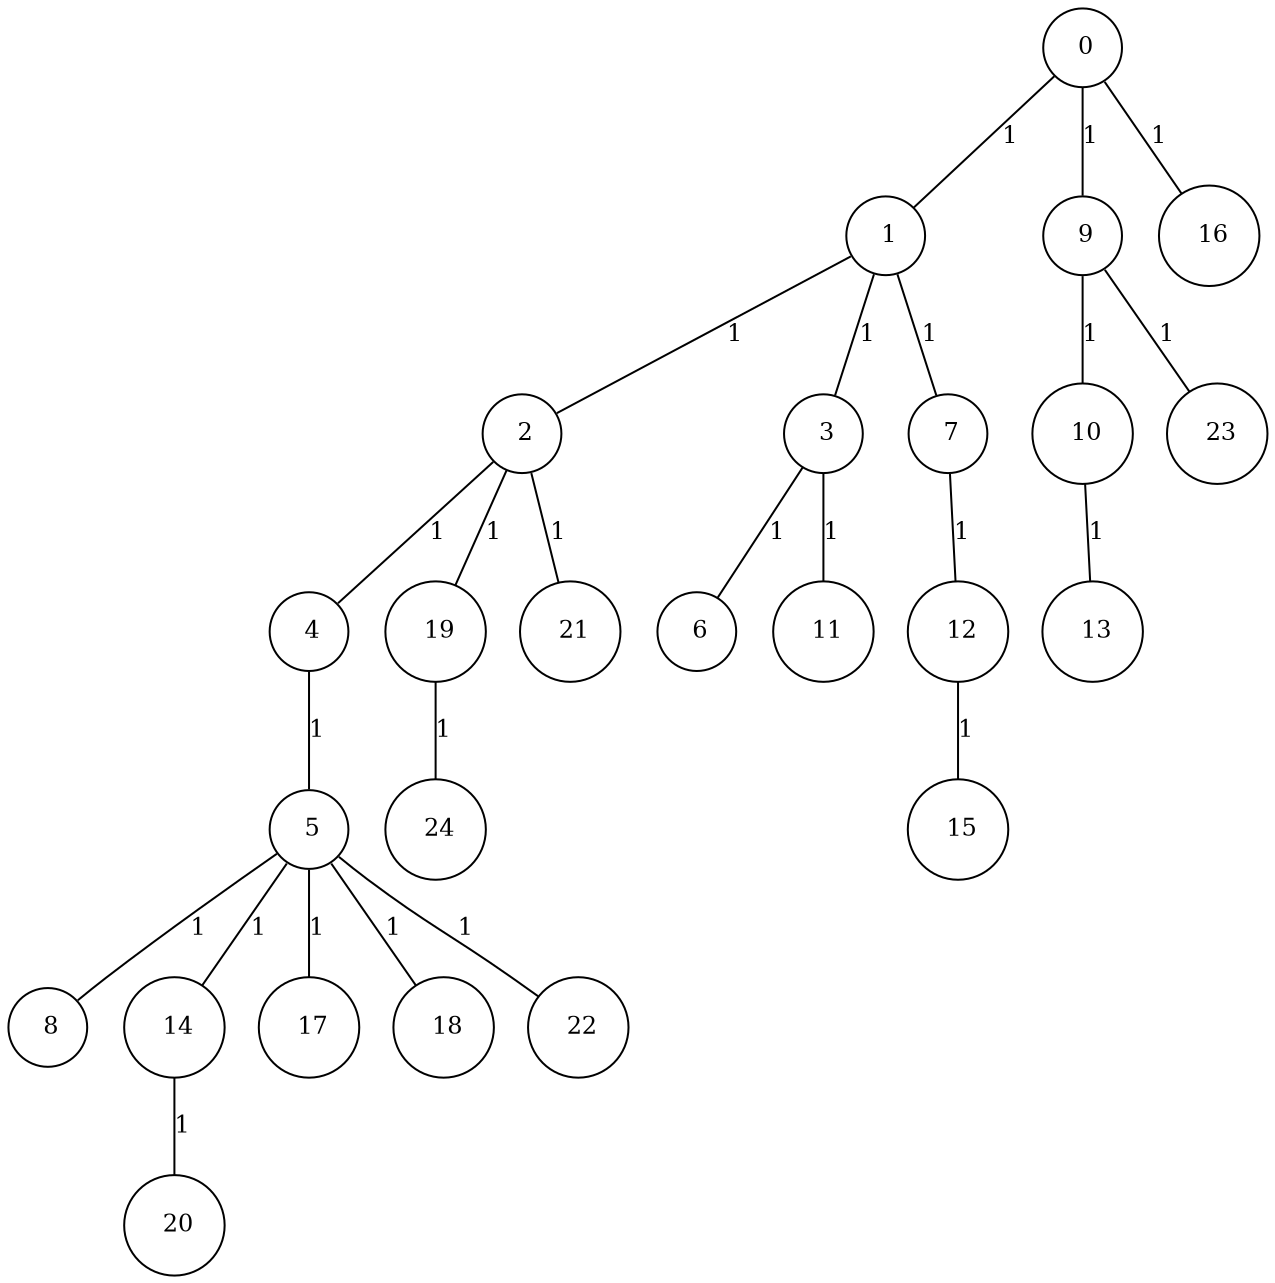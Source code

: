 graph G {
size="8.5,11;"
ratio = "expand;"
fixedsize="true;"
overlap="scale;"
node[shape=circle,width=.12,hight=.12,fontsize=12]
edge[fontsize=12]

0[label=" 0" color=black, pos="2.006591,1.4016772!"];
1[label=" 1" color=black, pos="1.1829656,0.1514578!"];
2[label=" 2" color=black, pos="1.2040607,1.0634473!"];
3[label=" 3" color=black, pos="0.0137866,2.4137286!"];
4[label=" 4" color=black, pos="0.94118251,1.0242593!"];
5[label=" 5" color=black, pos="2.5845408,0.69083879!"];
6[label=" 6" color=black, pos="2.6410321,1.0572288!"];
7[label=" 7" color=black, pos="2.7116632,1.9666506!"];
8[label=" 8" color=black, pos="1.7003368,1.629768!"];
9[label=" 9" color=black, pos="2.3020312,1.4967195!"];
10[label=" 10" color=black, pos="1.5733364,0.78403247!"];
11[label=" 11" color=black, pos="0.27078838,1.7322409!"];
12[label=" 12" color=black, pos="2.7215494,0.44206891!"];
13[label=" 13" color=black, pos="0.37887087,1.3626103!"];
14[label=" 14" color=black, pos="2.7703363,0.33873817!"];
15[label=" 15" color=black, pos="2.1850319,0.20025367!"];
16[label=" 16" color=black, pos="0.67371649,0.76867126!"];
17[label=" 17" color=black, pos="2.6112475,0.48183954!"];
18[label=" 18" color=black, pos="0.82555747,1.771707!"];
19[label=" 19" color=black, pos="1.4636331,1.3083167!"];
20[label=" 20" color=black, pos="1.2604481,1.4912727!"];
21[label=" 21" color=black, pos="1.8832934,2.659222!"];
22[label=" 22" color=black, pos="1.2737221,2.1356291!"];
23[label=" 23" color=black, pos="2.3033489,1.3441228!"];
24[label=" 24" color=black, pos="0.16590446,1.9528131!"];
0--1[label="1"]
0--9[label="1"]
0--16[label="1"]
1--2[label="1"]
1--3[label="1"]
1--7[label="1"]
2--4[label="1"]
2--19[label="1"]
2--21[label="1"]
3--6[label="1"]
3--11[label="1"]
4--5[label="1"]
5--8[label="1"]
5--14[label="1"]
5--17[label="1"]
5--18[label="1"]
5--22[label="1"]
7--12[label="1"]
9--10[label="1"]
9--23[label="1"]
10--13[label="1"]
12--15[label="1"]
14--20[label="1"]
19--24[label="1"]

}
